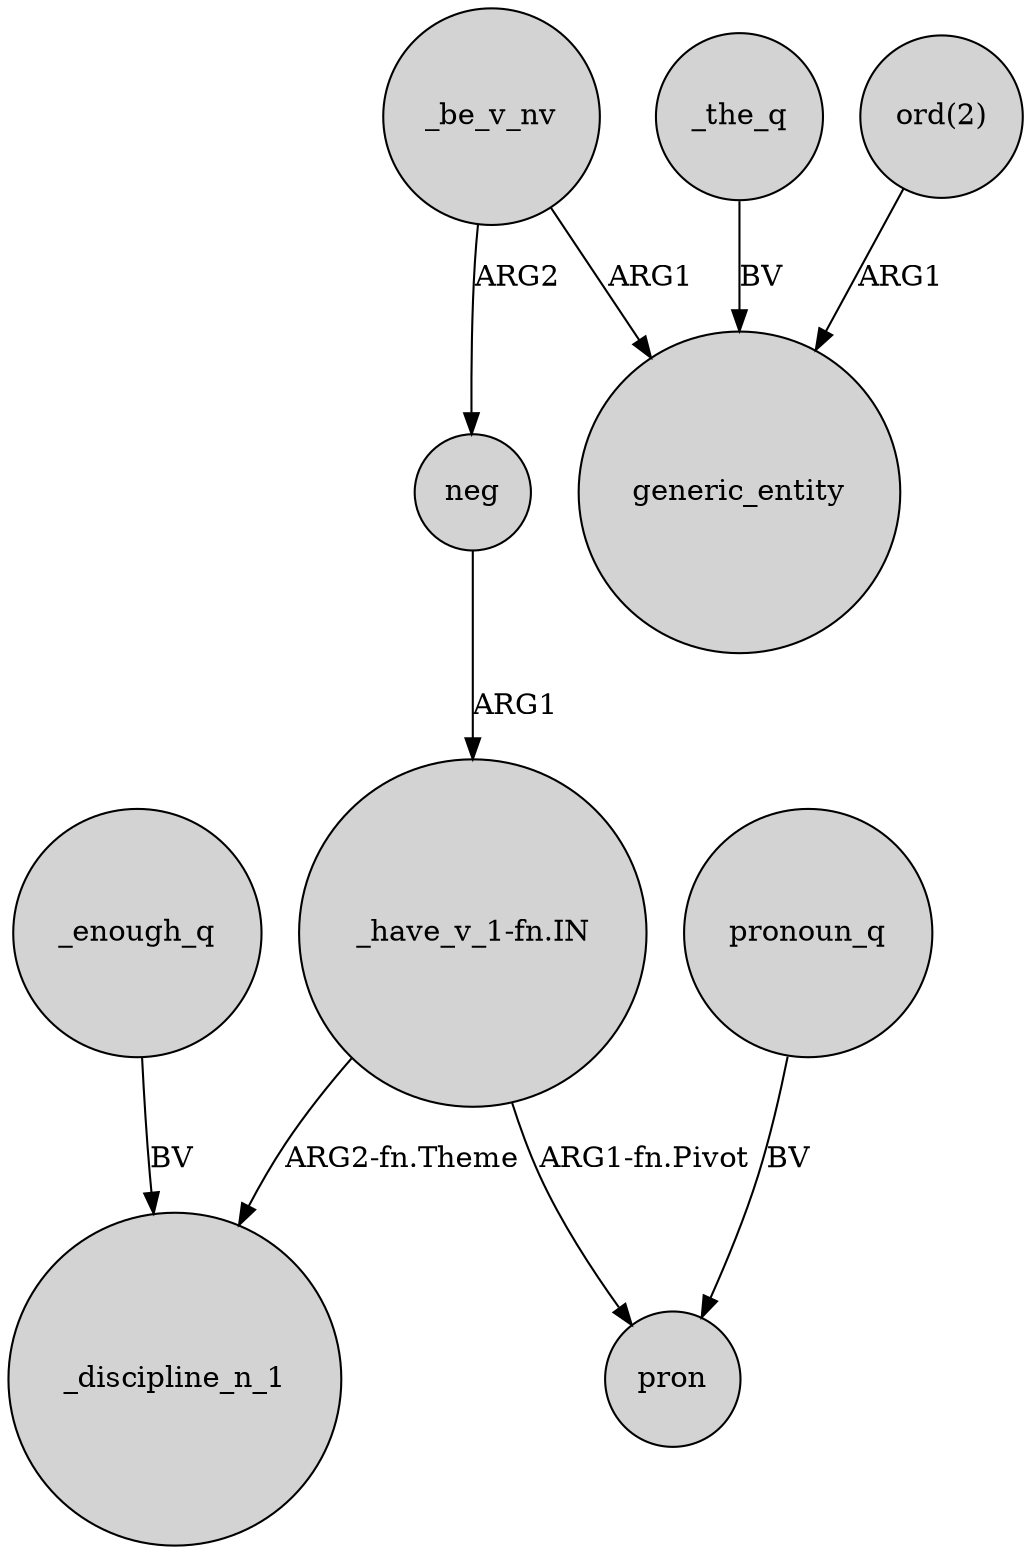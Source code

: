 digraph {
	node [shape=circle style=filled]
	_enough_q -> _discipline_n_1 [label=BV]
	_the_q -> generic_entity [label=BV]
	_be_v_nv -> neg [label=ARG2]
	"_have_v_1-fn.IN" -> _discipline_n_1 [label="ARG2-fn.Theme"]
	_be_v_nv -> generic_entity [label=ARG1]
	"ord(2)" -> generic_entity [label=ARG1]
	"_have_v_1-fn.IN" -> pron [label="ARG1-fn.Pivot"]
	neg -> "_have_v_1-fn.IN" [label=ARG1]
	pronoun_q -> pron [label=BV]
}
